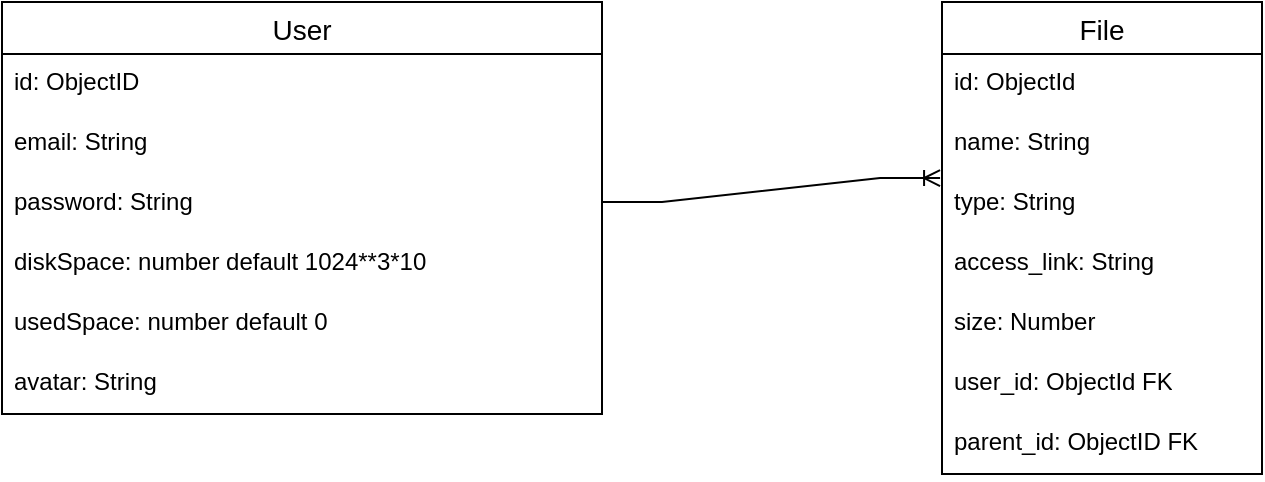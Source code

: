 <mxfile version="24.7.6">
  <diagram name="Page-1" id="hzGERnqReLlAEvNDgocb">
    <mxGraphModel dx="1062" dy="566" grid="1" gridSize="10" guides="1" tooltips="1" connect="1" arrows="1" fold="1" page="1" pageScale="1" pageWidth="850" pageHeight="1100" math="0" shadow="0">
      <root>
        <mxCell id="0" />
        <mxCell id="1" parent="0" />
        <mxCell id="LMT5m-LByXfvfke9REVj-14" value="File" style="swimlane;fontStyle=0;childLayout=stackLayout;horizontal=1;startSize=26;horizontalStack=0;resizeParent=1;resizeParentMax=0;resizeLast=0;collapsible=1;marginBottom=0;align=center;fontSize=14;" vertex="1" parent="1">
          <mxGeometry x="510" y="60" width="160" height="236" as="geometry" />
        </mxCell>
        <mxCell id="LMT5m-LByXfvfke9REVj-15" value="id: ObjectId" style="text;strokeColor=none;fillColor=none;spacingLeft=4;spacingRight=4;overflow=hidden;rotatable=0;points=[[0,0.5],[1,0.5]];portConstraint=eastwest;fontSize=12;whiteSpace=wrap;html=1;" vertex="1" parent="LMT5m-LByXfvfke9REVj-14">
          <mxGeometry y="26" width="160" height="30" as="geometry" />
        </mxCell>
        <mxCell id="LMT5m-LByXfvfke9REVj-16" value="name: String" style="text;strokeColor=none;fillColor=none;spacingLeft=4;spacingRight=4;overflow=hidden;rotatable=0;points=[[0,0.5],[1,0.5]];portConstraint=eastwest;fontSize=12;whiteSpace=wrap;html=1;" vertex="1" parent="LMT5m-LByXfvfke9REVj-14">
          <mxGeometry y="56" width="160" height="30" as="geometry" />
        </mxCell>
        <mxCell id="LMT5m-LByXfvfke9REVj-17" value="type: String" style="text;strokeColor=none;fillColor=none;spacingLeft=4;spacingRight=4;overflow=hidden;rotatable=0;points=[[0,0.5],[1,0.5]];portConstraint=eastwest;fontSize=12;whiteSpace=wrap;html=1;" vertex="1" parent="LMT5m-LByXfvfke9REVj-14">
          <mxGeometry y="86" width="160" height="30" as="geometry" />
        </mxCell>
        <mxCell id="LMT5m-LByXfvfke9REVj-36" value="access_link: String" style="text;strokeColor=none;fillColor=none;spacingLeft=4;spacingRight=4;overflow=hidden;rotatable=0;points=[[0,0.5],[1,0.5]];portConstraint=eastwest;fontSize=12;whiteSpace=wrap;html=1;" vertex="1" parent="LMT5m-LByXfvfke9REVj-14">
          <mxGeometry y="116" width="160" height="30" as="geometry" />
        </mxCell>
        <mxCell id="LMT5m-LByXfvfke9REVj-33" value="size: Number" style="text;strokeColor=none;fillColor=none;spacingLeft=4;spacingRight=4;overflow=hidden;rotatable=0;points=[[0,0.5],[1,0.5]];portConstraint=eastwest;fontSize=12;whiteSpace=wrap;html=1;" vertex="1" parent="LMT5m-LByXfvfke9REVj-14">
          <mxGeometry y="146" width="160" height="30" as="geometry" />
        </mxCell>
        <mxCell id="LMT5m-LByXfvfke9REVj-34" value="user_id: ObjectId FK" style="text;strokeColor=none;fillColor=none;spacingLeft=4;spacingRight=4;overflow=hidden;rotatable=0;points=[[0,0.5],[1,0.5]];portConstraint=eastwest;fontSize=12;whiteSpace=wrap;html=1;" vertex="1" parent="LMT5m-LByXfvfke9REVj-14">
          <mxGeometry y="176" width="160" height="30" as="geometry" />
        </mxCell>
        <mxCell id="LMT5m-LByXfvfke9REVj-35" value="parent_id: ObjectID FK" style="text;strokeColor=none;fillColor=none;spacingLeft=4;spacingRight=4;overflow=hidden;rotatable=0;points=[[0,0.5],[1,0.5]];portConstraint=eastwest;fontSize=12;whiteSpace=wrap;html=1;" vertex="1" parent="LMT5m-LByXfvfke9REVj-14">
          <mxGeometry y="206" width="160" height="30" as="geometry" />
        </mxCell>
        <mxCell id="LMT5m-LByXfvfke9REVj-18" value="User" style="swimlane;fontStyle=0;childLayout=stackLayout;horizontal=1;startSize=26;horizontalStack=0;resizeParent=1;resizeParentMax=0;resizeLast=0;collapsible=1;marginBottom=0;align=center;fontSize=14;" vertex="1" parent="1">
          <mxGeometry x="40" y="60" width="300" height="206" as="geometry" />
        </mxCell>
        <mxCell id="LMT5m-LByXfvfke9REVj-19" value="id: ObjectID" style="text;strokeColor=none;fillColor=none;spacingLeft=4;spacingRight=4;overflow=hidden;rotatable=0;points=[[0,0.5],[1,0.5]];portConstraint=eastwest;fontSize=12;whiteSpace=wrap;html=1;" vertex="1" parent="LMT5m-LByXfvfke9REVj-18">
          <mxGeometry y="26" width="300" height="30" as="geometry" />
        </mxCell>
        <mxCell id="LMT5m-LByXfvfke9REVj-20" value="email: String" style="text;strokeColor=none;fillColor=none;spacingLeft=4;spacingRight=4;overflow=hidden;rotatable=0;points=[[0,0.5],[1,0.5]];portConstraint=eastwest;fontSize=12;whiteSpace=wrap;html=1;" vertex="1" parent="LMT5m-LByXfvfke9REVj-18">
          <mxGeometry y="56" width="300" height="30" as="geometry" />
        </mxCell>
        <mxCell id="LMT5m-LByXfvfke9REVj-21" value="&lt;div&gt;password: String&lt;/div&gt;&lt;div&gt;&lt;br&gt;&lt;/div&gt;" style="text;strokeColor=none;fillColor=none;spacingLeft=4;spacingRight=4;overflow=hidden;rotatable=0;points=[[0,0.5],[1,0.5]];portConstraint=eastwest;fontSize=12;whiteSpace=wrap;html=1;" vertex="1" parent="LMT5m-LByXfvfke9REVj-18">
          <mxGeometry y="86" width="300" height="30" as="geometry" />
        </mxCell>
        <mxCell id="LMT5m-LByXfvfke9REVj-28" value="diskSpace: number default 1024**3*10" style="text;strokeColor=none;fillColor=none;spacingLeft=4;spacingRight=4;overflow=hidden;rotatable=0;points=[[0,0.5],[1,0.5]];portConstraint=eastwest;fontSize=12;whiteSpace=wrap;html=1;" vertex="1" parent="LMT5m-LByXfvfke9REVj-18">
          <mxGeometry y="116" width="300" height="30" as="geometry" />
        </mxCell>
        <mxCell id="LMT5m-LByXfvfke9REVj-29" value="usedSpace: number default 0" style="text;strokeColor=none;fillColor=none;spacingLeft=4;spacingRight=4;overflow=hidden;rotatable=0;points=[[0,0.5],[1,0.5]];portConstraint=eastwest;fontSize=12;whiteSpace=wrap;html=1;" vertex="1" parent="LMT5m-LByXfvfke9REVj-18">
          <mxGeometry y="146" width="300" height="30" as="geometry" />
        </mxCell>
        <mxCell id="LMT5m-LByXfvfke9REVj-31" value="&lt;div&gt;avatar: String&lt;/div&gt;&lt;div&gt;&lt;br&gt;&lt;/div&gt;" style="text;strokeColor=none;fillColor=none;spacingLeft=4;spacingRight=4;overflow=hidden;rotatable=0;points=[[0,0.5],[1,0.5]];portConstraint=eastwest;fontSize=12;whiteSpace=wrap;html=1;" vertex="1" parent="LMT5m-LByXfvfke9REVj-18">
          <mxGeometry y="176" width="300" height="30" as="geometry" />
        </mxCell>
        <mxCell id="LMT5m-LByXfvfke9REVj-37" value="" style="edgeStyle=entityRelationEdgeStyle;fontSize=12;html=1;endArrow=ERoneToMany;rounded=0;entryX=-0.006;entryY=1.067;entryDx=0;entryDy=0;entryPerimeter=0;" edge="1" parent="1" target="LMT5m-LByXfvfke9REVj-16">
          <mxGeometry width="100" height="100" relative="1" as="geometry">
            <mxPoint x="340" y="160" as="sourcePoint" />
            <mxPoint x="440" y="60" as="targetPoint" />
            <Array as="points">
              <mxPoint x="470" y="70" />
              <mxPoint x="470" y="110" />
            </Array>
          </mxGeometry>
        </mxCell>
      </root>
    </mxGraphModel>
  </diagram>
</mxfile>
